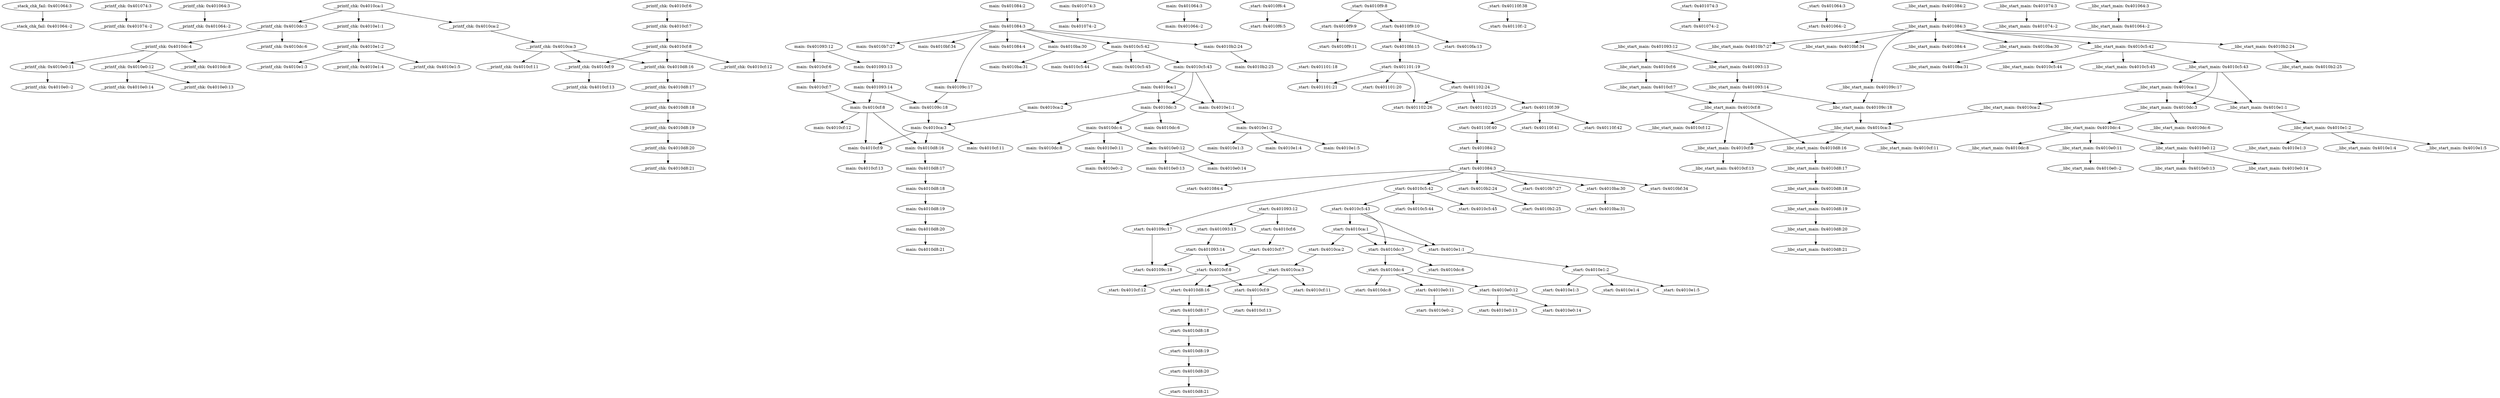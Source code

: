strict digraph {
__stack_chk_fail_401064_3 [label="__stack_chk_fail: 0x401064:3"];
"__stack_chk_fail_401064_-2" [label="__stack_chk_fail: 0x401064:-2"];
__printf_chk_401074_3 [label="__printf_chk: 0x401074:3"];
"__printf_chk_401074_-2" [label="__printf_chk: 0x401074:-2"];
__printf_chk_401064_3 [label="__printf_chk: 0x401064:3"];
"__printf_chk_401064_-2" [label="__printf_chk: 0x401064:-2"];
__printf_chk_4010ca_1 [label="__printf_chk: 0x4010ca:1"];
__printf_chk_4010ca_2 [label="__printf_chk: 0x4010ca:2"];
__printf_chk_4010dc_3 [label="__printf_chk: 0x4010dc:3"];
__printf_chk_4010e1_1 [label="__printf_chk: 0x4010e1:1"];
__printf_chk_4010ca_3 [label="__printf_chk: 0x4010ca:3"];
__printf_chk_4010cf_9 [label="__printf_chk: 0x4010cf:9"];
__printf_chk_4010cf_11 [label="__printf_chk: 0x4010cf:11"];
__printf_chk_4010d8_16 [label="__printf_chk: 0x4010d8:16"];
__printf_chk_4010cf_6 [label="__printf_chk: 0x4010cf:6"];
__printf_chk_4010cf_7 [label="__printf_chk: 0x4010cf:7"];
__printf_chk_4010cf_8 [label="__printf_chk: 0x4010cf:8"];
__printf_chk_4010cf_12 [label="__printf_chk: 0x4010cf:12"];
__printf_chk_4010cf_13 [label="__printf_chk: 0x4010cf:13"];
__printf_chk_4010d8_17 [label="__printf_chk: 0x4010d8:17"];
__printf_chk_4010d8_18 [label="__printf_chk: 0x4010d8:18"];
__printf_chk_4010d8_19 [label="__printf_chk: 0x4010d8:19"];
__printf_chk_4010d8_20 [label="__printf_chk: 0x4010d8:20"];
__printf_chk_4010d8_21 [label="__printf_chk: 0x4010d8:21"];
__printf_chk_4010dc_4 [label="__printf_chk: 0x4010dc:4"];
__printf_chk_4010dc_6 [label="__printf_chk: 0x4010dc:6"];
__printf_chk_4010dc_8 [label="__printf_chk: 0x4010dc:8"];
__printf_chk_4010e0_11 [label="__printf_chk: 0x4010e0:11"];
__printf_chk_4010e0_12 [label="__printf_chk: 0x4010e0:12"];
"__printf_chk_4010e0_-2" [label="__printf_chk: 0x4010e0:-2"];
__printf_chk_4010e0_13 [label="__printf_chk: 0x4010e0:13"];
__printf_chk_4010e0_14 [label="__printf_chk: 0x4010e0:14"];
__printf_chk_4010e1_2 [label="__printf_chk: 0x4010e1:2"];
__printf_chk_4010e1_3 [label="__printf_chk: 0x4010e1:3"];
__printf_chk_4010e1_4 [label="__printf_chk: 0x4010e1:4"];
__printf_chk_4010e1_5 [label="__printf_chk: 0x4010e1:5"];
main_401084_2 [label="main: 0x401084:2"];
main_401084_3 [label="main: 0x401084:3"];
main_401084_4 [label="main: 0x401084:4"];
main_40109c_17 [label="main: 0x40109c:17"];
main_4010b2_24 [label="main: 0x4010b2:24"];
main_4010b7_27 [label="main: 0x4010b7:27"];
main_4010ba_30 [label="main: 0x4010ba:30"];
main_4010bf_34 [label="main: 0x4010bf:34"];
main_4010c5_42 [label="main: 0x4010c5:42"];
main_401093_12 [label="main: 0x401093:12"];
main_401093_13 [label="main: 0x401093:13"];
main_4010cf_6 [label="main: 0x4010cf:6"];
main_401093_14 [label="main: 0x401093:14"];
main_40109c_18 [label="main: 0x40109c:18"];
main_4010cf_8 [label="main: 0x4010cf:8"];
main_4010ca_3 [label="main: 0x4010ca:3"];
main_4010b2_25 [label="main: 0x4010b2:25"];
main_4010ba_31 [label="main: 0x4010ba:31"];
main_4010c5_43 [label="main: 0x4010c5:43"];
main_4010c5_44 [label="main: 0x4010c5:44"];
main_4010c5_45 [label="main: 0x4010c5:45"];
main_4010ca_1 [label="main: 0x4010ca:1"];
main_4010dc_3 [label="main: 0x4010dc:3"];
main_4010e1_1 [label="main: 0x4010e1:1"];
main_401074_3 [label="main: 0x401074:3"];
"main_401074_-2" [label="main: 0x401074:-2"];
main_4010ca_2 [label="main: 0x4010ca:2"];
main_4010cf_9 [label="main: 0x4010cf:9"];
main_4010cf_11 [label="main: 0x4010cf:11"];
main_4010d8_16 [label="main: 0x4010d8:16"];
main_4010cf_7 [label="main: 0x4010cf:7"];
main_4010cf_12 [label="main: 0x4010cf:12"];
main_4010cf_13 [label="main: 0x4010cf:13"];
main_4010d8_17 [label="main: 0x4010d8:17"];
main_4010d8_18 [label="main: 0x4010d8:18"];
main_4010d8_19 [label="main: 0x4010d8:19"];
main_4010d8_20 [label="main: 0x4010d8:20"];
main_4010d8_21 [label="main: 0x4010d8:21"];
main_4010dc_4 [label="main: 0x4010dc:4"];
main_4010dc_6 [label="main: 0x4010dc:6"];
main_4010dc_8 [label="main: 0x4010dc:8"];
main_4010e0_11 [label="main: 0x4010e0:11"];
main_4010e0_12 [label="main: 0x4010e0:12"];
"main_4010e0_-2" [label="main: 0x4010e0:-2"];
main_4010e0_13 [label="main: 0x4010e0:13"];
main_4010e0_14 [label="main: 0x4010e0:14"];
main_4010e1_2 [label="main: 0x4010e1:2"];
main_4010e1_3 [label="main: 0x4010e1:3"];
main_4010e1_4 [label="main: 0x4010e1:4"];
main_4010e1_5 [label="main: 0x4010e1:5"];
main_401064_3 [label="main: 0x401064:3"];
"main_401064_-2" [label="main: 0x401064:-2"];
_start_4010f6_4 [label="_start: 0x4010f6:4"];
_start_4010f6_5 [label="_start: 0x4010f6:5"];
_start_4010f9_8 [label="_start: 0x4010f9:8"];
_start_4010f9_9 [label="_start: 0x4010f9:9"];
_start_4010f9_10 [label="_start: 0x4010f9:10"];
_start_4010f9_11 [label="_start: 0x4010f9:11"];
_start_4010fa_13 [label="_start: 0x4010fa:13"];
_start_4010fd_15 [label="_start: 0x4010fd:15"];
_start_401101_19 [label="_start: 0x401101:19"];
_start_401101_20 [label="_start: 0x401101:20"];
_start_401101_21 [label="_start: 0x401101:21"];
_start_401102_24 [label="_start: 0x401102:24"];
_start_401102_26 [label="_start: 0x401102:26"];
_start_401101_18 [label="_start: 0x401101:18"];
_start_401102_25 [label="_start: 0x401102:25"];
_start_40110f_39 [label="_start: 0x40110f:39"];
_start_40110f_40 [label="_start: 0x40110f:40"];
_start_40110f_41 [label="_start: 0x40110f:41"];
_start_40110f_42 [label="_start: 0x40110f:42"];
_start_401084_2 [label="_start: 0x401084:2"];
_start_40110f_38 [label="_start: 0x40110f:38"];
"_start_40110f_-2" [label="_start: 0x40110f:-2"];
_start_401084_3 [label="_start: 0x401084:3"];
_start_401084_4 [label="_start: 0x401084:4"];
_start_40109c_17 [label="_start: 0x40109c:17"];
_start_4010b2_24 [label="_start: 0x4010b2:24"];
_start_4010b7_27 [label="_start: 0x4010b7:27"];
_start_4010ba_30 [label="_start: 0x4010ba:30"];
_start_4010bf_34 [label="_start: 0x4010bf:34"];
_start_4010c5_42 [label="_start: 0x4010c5:42"];
_start_401093_12 [label="_start: 0x401093:12"];
_start_401093_13 [label="_start: 0x401093:13"];
_start_4010cf_6 [label="_start: 0x4010cf:6"];
_start_401093_14 [label="_start: 0x401093:14"];
_start_40109c_18 [label="_start: 0x40109c:18"];
_start_4010cf_8 [label="_start: 0x4010cf:8"];
_start_4010b2_25 [label="_start: 0x4010b2:25"];
_start_4010ba_31 [label="_start: 0x4010ba:31"];
_start_4010c5_43 [label="_start: 0x4010c5:43"];
_start_4010c5_44 [label="_start: 0x4010c5:44"];
_start_4010c5_45 [label="_start: 0x4010c5:45"];
_start_4010ca_1 [label="_start: 0x4010ca:1"];
_start_4010dc_3 [label="_start: 0x4010dc:3"];
_start_4010e1_1 [label="_start: 0x4010e1:1"];
_start_401074_3 [label="_start: 0x401074:3"];
"_start_401074_-2" [label="_start: 0x401074:-2"];
_start_4010ca_2 [label="_start: 0x4010ca:2"];
_start_4010ca_3 [label="_start: 0x4010ca:3"];
_start_4010cf_9 [label="_start: 0x4010cf:9"];
_start_4010cf_11 [label="_start: 0x4010cf:11"];
_start_4010d8_16 [label="_start: 0x4010d8:16"];
_start_4010cf_7 [label="_start: 0x4010cf:7"];
_start_4010cf_12 [label="_start: 0x4010cf:12"];
_start_4010cf_13 [label="_start: 0x4010cf:13"];
_start_4010d8_17 [label="_start: 0x4010d8:17"];
_start_4010d8_18 [label="_start: 0x4010d8:18"];
_start_4010d8_19 [label="_start: 0x4010d8:19"];
_start_4010d8_20 [label="_start: 0x4010d8:20"];
_start_4010d8_21 [label="_start: 0x4010d8:21"];
_start_4010dc_4 [label="_start: 0x4010dc:4"];
_start_4010dc_6 [label="_start: 0x4010dc:6"];
_start_4010dc_8 [label="_start: 0x4010dc:8"];
_start_4010e0_11 [label="_start: 0x4010e0:11"];
_start_4010e0_12 [label="_start: 0x4010e0:12"];
"_start_4010e0_-2" [label="_start: 0x4010e0:-2"];
_start_4010e0_13 [label="_start: 0x4010e0:13"];
_start_4010e0_14 [label="_start: 0x4010e0:14"];
_start_4010e1_2 [label="_start: 0x4010e1:2"];
_start_4010e1_3 [label="_start: 0x4010e1:3"];
_start_4010e1_4 [label="_start: 0x4010e1:4"];
_start_4010e1_5 [label="_start: 0x4010e1:5"];
_start_401064_3 [label="_start: 0x401064:3"];
"_start_401064_-2" [label="_start: 0x401064:-2"];
__libc_start_main_401084_2 [label="__libc_start_main: 0x401084:2"];
__libc_start_main_401084_3 [label="__libc_start_main: 0x401084:3"];
__libc_start_main_401084_4 [label="__libc_start_main: 0x401084:4"];
__libc_start_main_40109c_17 [label="__libc_start_main: 0x40109c:17"];
__libc_start_main_4010b2_24 [label="__libc_start_main: 0x4010b2:24"];
__libc_start_main_4010b7_27 [label="__libc_start_main: 0x4010b7:27"];
__libc_start_main_4010ba_30 [label="__libc_start_main: 0x4010ba:30"];
__libc_start_main_4010bf_34 [label="__libc_start_main: 0x4010bf:34"];
__libc_start_main_4010c5_42 [label="__libc_start_main: 0x4010c5:42"];
__libc_start_main_401093_12 [label="__libc_start_main: 0x401093:12"];
__libc_start_main_401093_13 [label="__libc_start_main: 0x401093:13"];
__libc_start_main_4010cf_6 [label="__libc_start_main: 0x4010cf:6"];
__libc_start_main_401093_14 [label="__libc_start_main: 0x401093:14"];
__libc_start_main_40109c_18 [label="__libc_start_main: 0x40109c:18"];
__libc_start_main_4010cf_8 [label="__libc_start_main: 0x4010cf:8"];
__libc_start_main_4010ca_3 [label="__libc_start_main: 0x4010ca:3"];
__libc_start_main_4010b2_25 [label="__libc_start_main: 0x4010b2:25"];
__libc_start_main_4010ba_31 [label="__libc_start_main: 0x4010ba:31"];
__libc_start_main_4010c5_43 [label="__libc_start_main: 0x4010c5:43"];
__libc_start_main_4010c5_44 [label="__libc_start_main: 0x4010c5:44"];
__libc_start_main_4010c5_45 [label="__libc_start_main: 0x4010c5:45"];
__libc_start_main_4010ca_1 [label="__libc_start_main: 0x4010ca:1"];
__libc_start_main_4010dc_3 [label="__libc_start_main: 0x4010dc:3"];
__libc_start_main_4010e1_1 [label="__libc_start_main: 0x4010e1:1"];
__libc_start_main_401074_3 [label="__libc_start_main: 0x401074:3"];
"__libc_start_main_401074_-2" [label="__libc_start_main: 0x401074:-2"];
__libc_start_main_4010ca_2 [label="__libc_start_main: 0x4010ca:2"];
__libc_start_main_4010cf_9 [label="__libc_start_main: 0x4010cf:9"];
__libc_start_main_4010cf_11 [label="__libc_start_main: 0x4010cf:11"];
__libc_start_main_4010d8_16 [label="__libc_start_main: 0x4010d8:16"];
__libc_start_main_4010cf_7 [label="__libc_start_main: 0x4010cf:7"];
__libc_start_main_4010cf_12 [label="__libc_start_main: 0x4010cf:12"];
__libc_start_main_4010cf_13 [label="__libc_start_main: 0x4010cf:13"];
__libc_start_main_4010d8_17 [label="__libc_start_main: 0x4010d8:17"];
__libc_start_main_4010d8_18 [label="__libc_start_main: 0x4010d8:18"];
__libc_start_main_4010d8_19 [label="__libc_start_main: 0x4010d8:19"];
__libc_start_main_4010d8_20 [label="__libc_start_main: 0x4010d8:20"];
__libc_start_main_4010d8_21 [label="__libc_start_main: 0x4010d8:21"];
__libc_start_main_4010dc_4 [label="__libc_start_main: 0x4010dc:4"];
__libc_start_main_4010dc_6 [label="__libc_start_main: 0x4010dc:6"];
__libc_start_main_4010dc_8 [label="__libc_start_main: 0x4010dc:8"];
__libc_start_main_4010e0_11 [label="__libc_start_main: 0x4010e0:11"];
__libc_start_main_4010e0_12 [label="__libc_start_main: 0x4010e0:12"];
"__libc_start_main_4010e0_-2" [label="__libc_start_main: 0x4010e0:-2"];
__libc_start_main_4010e0_13 [label="__libc_start_main: 0x4010e0:13"];
__libc_start_main_4010e0_14 [label="__libc_start_main: 0x4010e0:14"];
__libc_start_main_4010e1_2 [label="__libc_start_main: 0x4010e1:2"];
__libc_start_main_4010e1_3 [label="__libc_start_main: 0x4010e1:3"];
__libc_start_main_4010e1_4 [label="__libc_start_main: 0x4010e1:4"];
__libc_start_main_4010e1_5 [label="__libc_start_main: 0x4010e1:5"];
__libc_start_main_401064_3 [label="__libc_start_main: 0x401064:3"];
"__libc_start_main_401064_-2" [label="__libc_start_main: 0x401064:-2"];
__stack_chk_fail_401064_3 -> "__stack_chk_fail_401064_-2";
__printf_chk_401074_3 -> "__printf_chk_401074_-2";
__printf_chk_401064_3 -> "__printf_chk_401064_-2";
__printf_chk_4010ca_1 -> __printf_chk_4010ca_2;
__printf_chk_4010ca_1 -> __printf_chk_4010dc_3;
__printf_chk_4010ca_1 -> __printf_chk_4010e1_1;
__printf_chk_4010ca_2 -> __printf_chk_4010ca_3;
__printf_chk_4010dc_3 -> __printf_chk_4010dc_4;
__printf_chk_4010dc_3 -> __printf_chk_4010dc_6;
__printf_chk_4010e1_1 -> __printf_chk_4010e1_2;
__printf_chk_4010ca_3 -> __printf_chk_4010cf_9;
__printf_chk_4010ca_3 -> __printf_chk_4010cf_11;
__printf_chk_4010ca_3 -> __printf_chk_4010d8_16;
__printf_chk_4010cf_9 -> __printf_chk_4010cf_13;
__printf_chk_4010d8_16 -> __printf_chk_4010d8_17;
__printf_chk_4010cf_6 -> __printf_chk_4010cf_7;
__printf_chk_4010cf_7 -> __printf_chk_4010cf_8;
__printf_chk_4010cf_8 -> __printf_chk_4010cf_9;
__printf_chk_4010cf_8 -> __printf_chk_4010cf_12;
__printf_chk_4010cf_8 -> __printf_chk_4010d8_16;
__printf_chk_4010d8_17 -> __printf_chk_4010d8_18;
__printf_chk_4010d8_18 -> __printf_chk_4010d8_19;
__printf_chk_4010d8_19 -> __printf_chk_4010d8_20;
__printf_chk_4010d8_20 -> __printf_chk_4010d8_21;
__printf_chk_4010dc_4 -> __printf_chk_4010dc_8;
__printf_chk_4010dc_4 -> __printf_chk_4010e0_11;
__printf_chk_4010dc_4 -> __printf_chk_4010e0_12;
__printf_chk_4010e0_11 -> "__printf_chk_4010e0_-2";
__printf_chk_4010e0_12 -> __printf_chk_4010e0_13;
__printf_chk_4010e0_12 -> __printf_chk_4010e0_14;
__printf_chk_4010e1_2 -> __printf_chk_4010e1_3;
__printf_chk_4010e1_2 -> __printf_chk_4010e1_4;
__printf_chk_4010e1_2 -> __printf_chk_4010e1_5;
main_401084_2 -> main_401084_3;
main_401084_3 -> main_401084_4;
main_401084_3 -> main_40109c_17;
main_401084_3 -> main_4010b2_24;
main_401084_3 -> main_4010b7_27;
main_401084_3 -> main_4010ba_30;
main_401084_3 -> main_4010bf_34;
main_401084_3 -> main_4010c5_42;
main_40109c_17 -> main_40109c_18;
main_4010b2_24 -> main_4010b2_25;
main_4010ba_30 -> main_4010ba_31;
main_4010c5_42 -> main_4010c5_43;
main_4010c5_42 -> main_4010c5_44;
main_4010c5_42 -> main_4010c5_45;
main_401093_12 -> main_401093_13;
main_401093_12 -> main_4010cf_6;
main_401093_13 -> main_401093_14;
main_4010cf_6 -> main_4010cf_7;
main_401093_14 -> main_40109c_18;
main_401093_14 -> main_4010cf_8;
main_40109c_18 -> main_4010ca_3;
main_4010cf_8 -> main_4010cf_9;
main_4010cf_8 -> main_4010cf_12;
main_4010cf_8 -> main_4010d8_16;
main_4010ca_3 -> main_4010cf_9;
main_4010ca_3 -> main_4010cf_11;
main_4010ca_3 -> main_4010d8_16;
main_4010c5_43 -> main_4010ca_1;
main_4010c5_43 -> main_4010dc_3;
main_4010c5_43 -> main_4010e1_1;
main_4010ca_1 -> main_4010ca_2;
main_4010ca_1 -> main_4010dc_3;
main_4010ca_1 -> main_4010e1_1;
main_4010dc_3 -> main_4010dc_4;
main_4010dc_3 -> main_4010dc_6;
main_4010e1_1 -> main_4010e1_2;
main_401074_3 -> "main_401074_-2";
main_4010ca_2 -> main_4010ca_3;
main_4010cf_9 -> main_4010cf_13;
main_4010d8_16 -> main_4010d8_17;
main_4010cf_7 -> main_4010cf_8;
main_4010d8_17 -> main_4010d8_18;
main_4010d8_18 -> main_4010d8_19;
main_4010d8_19 -> main_4010d8_20;
main_4010d8_20 -> main_4010d8_21;
main_4010dc_4 -> main_4010dc_8;
main_4010dc_4 -> main_4010e0_11;
main_4010dc_4 -> main_4010e0_12;
main_4010e0_11 -> "main_4010e0_-2";
main_4010e0_12 -> main_4010e0_13;
main_4010e0_12 -> main_4010e0_14;
main_4010e1_2 -> main_4010e1_3;
main_4010e1_2 -> main_4010e1_4;
main_4010e1_2 -> main_4010e1_5;
main_401064_3 -> "main_401064_-2";
_start_4010f6_4 -> _start_4010f6_5;
_start_4010f9_8 -> _start_4010f9_9;
_start_4010f9_8 -> _start_4010f9_10;
_start_4010f9_9 -> _start_4010f9_11;
_start_4010f9_10 -> _start_4010fa_13;
_start_4010f9_10 -> _start_4010fd_15;
_start_4010fd_15 -> _start_401101_19;
_start_401101_19 -> _start_401101_20;
_start_401101_19 -> _start_401101_21;
_start_401101_19 -> _start_401102_24;
_start_401101_19 -> _start_401102_26;
_start_401102_24 -> _start_401102_25;
_start_401102_24 -> _start_401102_26;
_start_401102_24 -> _start_40110f_39;
_start_401101_18 -> _start_401101_21;
_start_40110f_39 -> _start_40110f_40;
_start_40110f_39 -> _start_40110f_41;
_start_40110f_39 -> _start_40110f_42;
_start_40110f_40 -> _start_401084_2;
_start_401084_2 -> _start_401084_3;
_start_40110f_38 -> "_start_40110f_-2";
_start_401084_3 -> _start_401084_4;
_start_401084_3 -> _start_40109c_17;
_start_401084_3 -> _start_4010b2_24;
_start_401084_3 -> _start_4010b7_27;
_start_401084_3 -> _start_4010ba_30;
_start_401084_3 -> _start_4010bf_34;
_start_401084_3 -> _start_4010c5_42;
_start_40109c_17 -> _start_40109c_18;
_start_4010b2_24 -> _start_4010b2_25;
_start_4010ba_30 -> _start_4010ba_31;
_start_4010c5_42 -> _start_4010c5_43;
_start_4010c5_42 -> _start_4010c5_44;
_start_4010c5_42 -> _start_4010c5_45;
_start_401093_12 -> _start_401093_13;
_start_401093_12 -> _start_4010cf_6;
_start_401093_13 -> _start_401093_14;
_start_4010cf_6 -> _start_4010cf_7;
_start_401093_14 -> _start_40109c_18;
_start_401093_14 -> _start_4010cf_8;
_start_4010cf_8 -> _start_4010cf_9;
_start_4010cf_8 -> _start_4010cf_12;
_start_4010cf_8 -> _start_4010d8_16;
_start_4010c5_43 -> _start_4010ca_1;
_start_4010c5_43 -> _start_4010dc_3;
_start_4010c5_43 -> _start_4010e1_1;
_start_4010ca_1 -> _start_4010ca_2;
_start_4010ca_1 -> _start_4010dc_3;
_start_4010ca_1 -> _start_4010e1_1;
_start_4010dc_3 -> _start_4010dc_4;
_start_4010dc_3 -> _start_4010dc_6;
_start_4010e1_1 -> _start_4010e1_2;
_start_401074_3 -> "_start_401074_-2";
_start_4010ca_2 -> _start_4010ca_3;
_start_4010ca_3 -> _start_4010cf_9;
_start_4010ca_3 -> _start_4010cf_11;
_start_4010ca_3 -> _start_4010d8_16;
_start_4010cf_9 -> _start_4010cf_13;
_start_4010d8_16 -> _start_4010d8_17;
_start_4010cf_7 -> _start_4010cf_8;
_start_4010d8_17 -> _start_4010d8_18;
_start_4010d8_18 -> _start_4010d8_19;
_start_4010d8_19 -> _start_4010d8_20;
_start_4010d8_20 -> _start_4010d8_21;
_start_4010dc_4 -> _start_4010dc_8;
_start_4010dc_4 -> _start_4010e0_11;
_start_4010dc_4 -> _start_4010e0_12;
_start_4010e0_11 -> "_start_4010e0_-2";
_start_4010e0_12 -> _start_4010e0_13;
_start_4010e0_12 -> _start_4010e0_14;
_start_4010e1_2 -> _start_4010e1_3;
_start_4010e1_2 -> _start_4010e1_4;
_start_4010e1_2 -> _start_4010e1_5;
_start_401064_3 -> "_start_401064_-2";
__libc_start_main_401084_2 -> __libc_start_main_401084_3;
__libc_start_main_401084_3 -> __libc_start_main_401084_4;
__libc_start_main_401084_3 -> __libc_start_main_40109c_17;
__libc_start_main_401084_3 -> __libc_start_main_4010b2_24;
__libc_start_main_401084_3 -> __libc_start_main_4010b7_27;
__libc_start_main_401084_3 -> __libc_start_main_4010ba_30;
__libc_start_main_401084_3 -> __libc_start_main_4010bf_34;
__libc_start_main_401084_3 -> __libc_start_main_4010c5_42;
__libc_start_main_40109c_17 -> __libc_start_main_40109c_18;
__libc_start_main_4010b2_24 -> __libc_start_main_4010b2_25;
__libc_start_main_4010ba_30 -> __libc_start_main_4010ba_31;
__libc_start_main_4010c5_42 -> __libc_start_main_4010c5_43;
__libc_start_main_4010c5_42 -> __libc_start_main_4010c5_44;
__libc_start_main_4010c5_42 -> __libc_start_main_4010c5_45;
__libc_start_main_401093_12 -> __libc_start_main_401093_13;
__libc_start_main_401093_12 -> __libc_start_main_4010cf_6;
__libc_start_main_401093_13 -> __libc_start_main_401093_14;
__libc_start_main_4010cf_6 -> __libc_start_main_4010cf_7;
__libc_start_main_401093_14 -> __libc_start_main_40109c_18;
__libc_start_main_401093_14 -> __libc_start_main_4010cf_8;
__libc_start_main_40109c_18 -> __libc_start_main_4010ca_3;
__libc_start_main_4010cf_8 -> __libc_start_main_4010cf_9;
__libc_start_main_4010cf_8 -> __libc_start_main_4010cf_12;
__libc_start_main_4010cf_8 -> __libc_start_main_4010d8_16;
__libc_start_main_4010ca_3 -> __libc_start_main_4010cf_9;
__libc_start_main_4010ca_3 -> __libc_start_main_4010cf_11;
__libc_start_main_4010ca_3 -> __libc_start_main_4010d8_16;
__libc_start_main_4010c5_43 -> __libc_start_main_4010ca_1;
__libc_start_main_4010c5_43 -> __libc_start_main_4010dc_3;
__libc_start_main_4010c5_43 -> __libc_start_main_4010e1_1;
__libc_start_main_4010ca_1 -> __libc_start_main_4010ca_2;
__libc_start_main_4010ca_1 -> __libc_start_main_4010dc_3;
__libc_start_main_4010ca_1 -> __libc_start_main_4010e1_1;
__libc_start_main_4010dc_3 -> __libc_start_main_4010dc_4;
__libc_start_main_4010dc_3 -> __libc_start_main_4010dc_6;
__libc_start_main_4010e1_1 -> __libc_start_main_4010e1_2;
__libc_start_main_401074_3 -> "__libc_start_main_401074_-2";
__libc_start_main_4010ca_2 -> __libc_start_main_4010ca_3;
__libc_start_main_4010cf_9 -> __libc_start_main_4010cf_13;
__libc_start_main_4010d8_16 -> __libc_start_main_4010d8_17;
__libc_start_main_4010cf_7 -> __libc_start_main_4010cf_8;
__libc_start_main_4010d8_17 -> __libc_start_main_4010d8_18;
__libc_start_main_4010d8_18 -> __libc_start_main_4010d8_19;
__libc_start_main_4010d8_19 -> __libc_start_main_4010d8_20;
__libc_start_main_4010d8_20 -> __libc_start_main_4010d8_21;
__libc_start_main_4010dc_4 -> __libc_start_main_4010dc_8;
__libc_start_main_4010dc_4 -> __libc_start_main_4010e0_11;
__libc_start_main_4010dc_4 -> __libc_start_main_4010e0_12;
__libc_start_main_4010e0_11 -> "__libc_start_main_4010e0_-2";
__libc_start_main_4010e0_12 -> __libc_start_main_4010e0_13;
__libc_start_main_4010e0_12 -> __libc_start_main_4010e0_14;
__libc_start_main_4010e1_2 -> __libc_start_main_4010e1_3;
__libc_start_main_4010e1_2 -> __libc_start_main_4010e1_4;
__libc_start_main_4010e1_2 -> __libc_start_main_4010e1_5;
__libc_start_main_401064_3 -> "__libc_start_main_401064_-2";
}
